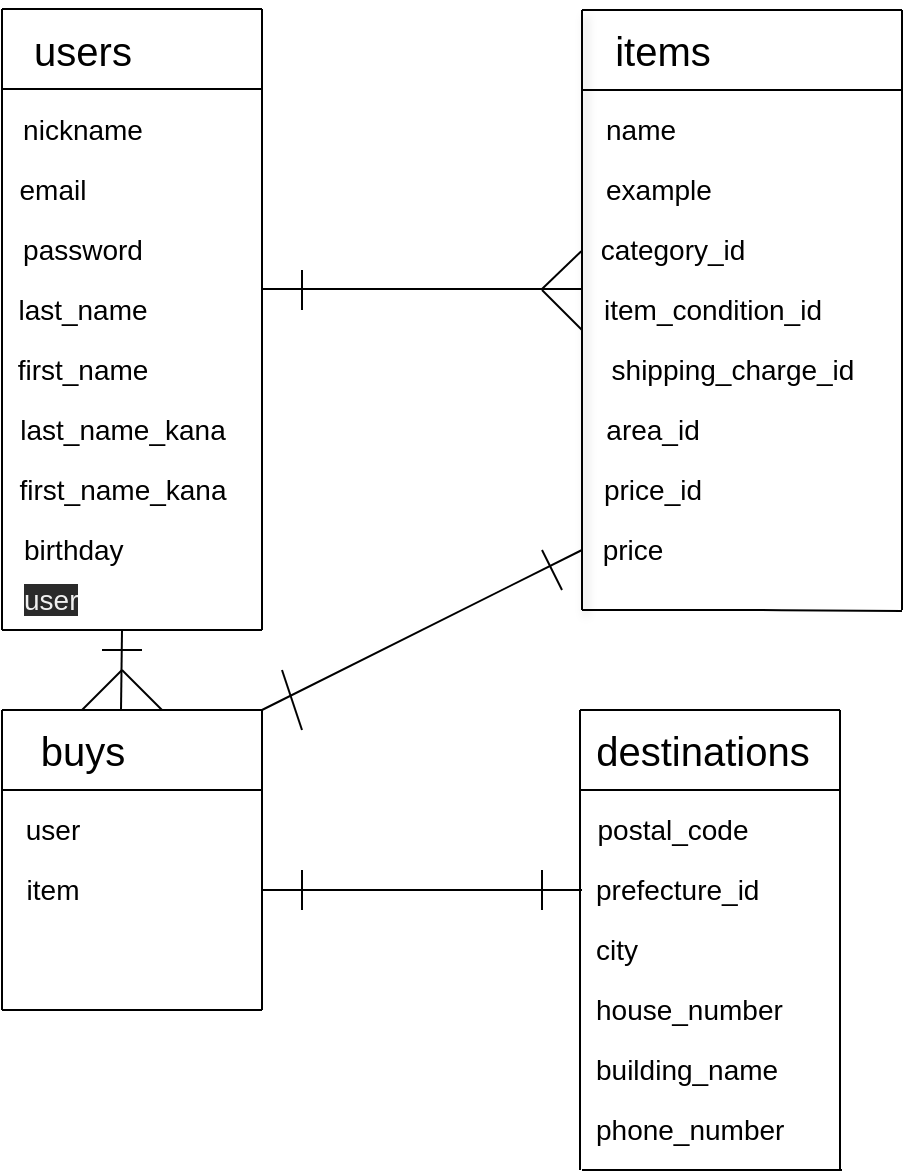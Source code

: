 <mxfile version="13.6.5">
    <diagram id="mnEV7R_YfG17GZQ83WWE" name="ページ1">
        <mxGraphModel dx="728" dy="680" grid="1" gridSize="10" guides="1" tooltips="1" connect="1" arrows="1" fold="1" page="1" pageScale="1" pageWidth="827" pageHeight="1169" math="0" shadow="0">
            <root>
                <mxCell id="0"/>
                <mxCell id="1" parent="0"/>
                <mxCell id="2" value="" style="endArrow=none;html=1;" parent="1" edge="1">
                    <mxGeometry width="50" height="50" relative="1" as="geometry">
                        <mxPoint x="110" y="119.5" as="sourcePoint"/>
                        <mxPoint x="240" y="119.5" as="targetPoint"/>
                        <Array as="points">
                            <mxPoint x="110" y="119.5"/>
                        </Array>
                    </mxGeometry>
                </mxCell>
                <mxCell id="3" value="" style="endArrow=none;html=1;" parent="1" edge="1">
                    <mxGeometry width="50" height="50" relative="1" as="geometry">
                        <mxPoint x="110" y="159.5" as="sourcePoint"/>
                        <mxPoint x="240" y="159.5" as="targetPoint"/>
                        <Array as="points">
                            <mxPoint x="110" y="159.5"/>
                        </Array>
                    </mxGeometry>
                </mxCell>
                <mxCell id="4" value="" style="endArrow=none;html=1;" parent="1" edge="1">
                    <mxGeometry width="50" height="50" relative="1" as="geometry">
                        <mxPoint x="110" y="430" as="sourcePoint"/>
                        <mxPoint x="240" y="430" as="targetPoint"/>
                        <Array as="points">
                            <mxPoint x="110" y="430"/>
                            <mxPoint x="200" y="430"/>
                        </Array>
                    </mxGeometry>
                </mxCell>
                <mxCell id="6" value="users" style="text;html=1;align=center;verticalAlign=middle;resizable=0;points=[];autosize=1;strokeWidth=1;fontSize=20;" parent="1" vertex="1">
                    <mxGeometry x="120" y="124.5" width="60" height="30" as="geometry"/>
                </mxCell>
                <mxCell id="8" value="nickname" style="text;html=1;align=center;verticalAlign=middle;resizable=0;points=[];autosize=1;strokeWidth=1;fontSize=14;" parent="1" vertex="1">
                    <mxGeometry x="110" y="169.5" width="80" height="20" as="geometry"/>
                </mxCell>
                <mxCell id="15" value="" style="endArrow=none;html=1;fontSize=20;" parent="1" edge="1">
                    <mxGeometry width="50" height="50" relative="1" as="geometry">
                        <mxPoint x="110" y="430" as="sourcePoint"/>
                        <mxPoint x="110" y="119.5" as="targetPoint"/>
                    </mxGeometry>
                </mxCell>
                <mxCell id="16" value="" style="endArrow=none;html=1;fontSize=20;" parent="1" edge="1">
                    <mxGeometry width="50" height="50" relative="1" as="geometry">
                        <mxPoint x="240" y="430" as="sourcePoint"/>
                        <mxPoint x="240" y="119.5" as="targetPoint"/>
                    </mxGeometry>
                </mxCell>
                <mxCell id="17" value="email" style="text;html=1;align=center;verticalAlign=middle;resizable=0;points=[];autosize=1;strokeWidth=1;fontSize=14;" parent="1" vertex="1">
                    <mxGeometry x="110" y="199.5" width="50" height="20" as="geometry"/>
                </mxCell>
                <mxCell id="18" value="password" style="text;html=1;align=center;verticalAlign=middle;resizable=0;points=[];autosize=1;strokeWidth=1;fontSize=14;" parent="1" vertex="1">
                    <mxGeometry x="110" y="229.5" width="80" height="20" as="geometry"/>
                </mxCell>
                <mxCell id="19" value="last_name" style="text;html=1;align=center;verticalAlign=middle;resizable=0;points=[];autosize=1;strokeWidth=1;fontSize=14;" parent="1" vertex="1">
                    <mxGeometry x="110" y="259.5" width="80" height="20" as="geometry"/>
                </mxCell>
                <mxCell id="21" value="first_name" style="text;html=1;align=center;verticalAlign=middle;resizable=0;points=[];autosize=1;strokeWidth=1;fontSize=14;" parent="1" vertex="1">
                    <mxGeometry x="110" y="289.5" width="80" height="20" as="geometry"/>
                </mxCell>
                <mxCell id="22" value="first_name_kana" style="text;html=1;align=center;verticalAlign=middle;resizable=0;points=[];autosize=1;strokeWidth=1;fontSize=14;" parent="1" vertex="1">
                    <mxGeometry x="110" y="349.5" width="120" height="20" as="geometry"/>
                </mxCell>
                <mxCell id="23" value="last_name_kana" style="text;html=1;align=center;verticalAlign=middle;resizable=0;points=[];autosize=1;strokeWidth=1;fontSize=14;" parent="1" vertex="1">
                    <mxGeometry x="110" y="319.5" width="120" height="20" as="geometry"/>
                </mxCell>
                <mxCell id="37" value="" style="endArrow=none;html=1;" parent="1" edge="1">
                    <mxGeometry width="50" height="50" relative="1" as="geometry">
                        <mxPoint x="400" y="120" as="sourcePoint"/>
                        <mxPoint x="560" y="120" as="targetPoint"/>
                        <Array as="points">
                            <mxPoint x="400" y="120"/>
                        </Array>
                    </mxGeometry>
                </mxCell>
                <mxCell id="38" value="" style="endArrow=none;html=1;" parent="1" edge="1">
                    <mxGeometry width="50" height="50" relative="1" as="geometry">
                        <mxPoint x="400" y="160" as="sourcePoint"/>
                        <mxPoint x="560" y="160" as="targetPoint"/>
                        <Array as="points">
                            <mxPoint x="400" y="160"/>
                        </Array>
                    </mxGeometry>
                </mxCell>
                <mxCell id="39" value="" style="endArrow=none;html=1;" parent="1" edge="1">
                    <mxGeometry width="50" height="50" relative="1" as="geometry">
                        <mxPoint x="400" y="420" as="sourcePoint"/>
                        <mxPoint x="560" y="420.5" as="targetPoint"/>
                        <Array as="points">
                            <mxPoint x="400" y="420"/>
                            <mxPoint x="450" y="420"/>
                            <mxPoint x="490" y="420"/>
                        </Array>
                    </mxGeometry>
                </mxCell>
                <mxCell id="40" value="items" style="text;html=1;align=center;verticalAlign=middle;resizable=0;points=[];autosize=1;strokeWidth=1;fontSize=20;" parent="1" vertex="1">
                    <mxGeometry x="410" y="125" width="60" height="30" as="geometry"/>
                </mxCell>
                <mxCell id="42" value="" style="endArrow=none;html=1;fontSize=20;shadow=1;" parent="1" edge="1">
                    <mxGeometry width="50" height="50" relative="1" as="geometry">
                        <mxPoint x="400" y="420" as="sourcePoint"/>
                        <mxPoint x="400" y="120" as="targetPoint"/>
                    </mxGeometry>
                </mxCell>
                <mxCell id="43" value="" style="endArrow=none;html=1;fontSize=20;" parent="1" edge="1">
                    <mxGeometry width="50" height="50" relative="1" as="geometry">
                        <mxPoint x="560" y="420" as="sourcePoint"/>
                        <mxPoint x="560" y="120" as="targetPoint"/>
                    </mxGeometry>
                </mxCell>
                <mxCell id="44" value="name" style="text;html=1;align=left;verticalAlign=middle;resizable=0;points=[];autosize=1;strokeWidth=1;fontSize=14;" parent="1" vertex="1">
                    <mxGeometry x="410" y="169.5" width="50" height="20" as="geometry"/>
                </mxCell>
                <mxCell id="45" value="example" style="text;html=1;align=left;verticalAlign=middle;resizable=0;points=[];autosize=1;strokeWidth=1;fontSize=14;" parent="1" vertex="1">
                    <mxGeometry x="410" y="199.5" width="70" height="20" as="geometry"/>
                </mxCell>
                <mxCell id="46" value="category_id" style="text;html=1;align=center;verticalAlign=middle;resizable=0;points=[];autosize=1;strokeWidth=1;fontSize=14;" parent="1" vertex="1">
                    <mxGeometry x="400" y="229.5" width="90" height="20" as="geometry"/>
                </mxCell>
                <mxCell id="47" value="item_condition_id" style="text;html=1;align=center;verticalAlign=middle;resizable=0;points=[];autosize=1;strokeWidth=1;fontSize=14;" parent="1" vertex="1">
                    <mxGeometry x="405" y="259.5" width="120" height="20" as="geometry"/>
                </mxCell>
                <mxCell id="48" value="area_id" style="text;html=1;align=center;verticalAlign=middle;resizable=0;points=[];autosize=1;strokeWidth=1;fontSize=14;" parent="1" vertex="1">
                    <mxGeometry x="405" y="319.5" width="60" height="20" as="geometry"/>
                </mxCell>
                <mxCell id="49" value="shipping_charge_id" style="text;html=1;align=center;verticalAlign=middle;resizable=0;points=[];autosize=1;strokeWidth=1;fontSize=14;" parent="1" vertex="1">
                    <mxGeometry x="405" y="289.5" width="140" height="20" as="geometry"/>
                </mxCell>
                <mxCell id="50" value="" style="endArrow=none;html=1;fontSize=14;" parent="1" edge="1">
                    <mxGeometry width="50" height="50" relative="1" as="geometry">
                        <mxPoint x="240" y="259.5" as="sourcePoint"/>
                        <mxPoint x="400" y="259.5" as="targetPoint"/>
                    </mxGeometry>
                </mxCell>
                <mxCell id="51" value="" style="endArrow=none;html=1;fontSize=14;entryX=-0.004;entryY=0.555;entryDx=0;entryDy=0;entryPerimeter=0;" parent="1" target="46" edge="1">
                    <mxGeometry width="50" height="50" relative="1" as="geometry">
                        <mxPoint x="380" y="259.5" as="sourcePoint"/>
                        <mxPoint x="400" y="241.5" as="targetPoint"/>
                    </mxGeometry>
                </mxCell>
                <mxCell id="52" value="" style="endArrow=none;html=1;fontSize=14;" parent="1" edge="1">
                    <mxGeometry width="50" height="50" relative="1" as="geometry">
                        <mxPoint x="400" y="280" as="sourcePoint"/>
                        <mxPoint x="380" y="260" as="targetPoint"/>
                    </mxGeometry>
                </mxCell>
                <mxCell id="53" value="" style="endArrow=none;html=1;fontSize=14;" parent="1" edge="1">
                    <mxGeometry width="50" height="50" relative="1" as="geometry">
                        <mxPoint x="260" y="270" as="sourcePoint"/>
                        <mxPoint x="260" y="250" as="targetPoint"/>
                    </mxGeometry>
                </mxCell>
                <mxCell id="54" value="" style="endArrow=none;html=1;" parent="1" edge="1">
                    <mxGeometry width="50" height="50" relative="1" as="geometry">
                        <mxPoint x="110" y="470" as="sourcePoint"/>
                        <mxPoint x="240" y="470" as="targetPoint"/>
                        <Array as="points">
                            <mxPoint x="110" y="470"/>
                        </Array>
                    </mxGeometry>
                </mxCell>
                <mxCell id="55" value="" style="endArrow=none;html=1;" parent="1" edge="1">
                    <mxGeometry width="50" height="50" relative="1" as="geometry">
                        <mxPoint x="110" y="510" as="sourcePoint"/>
                        <mxPoint x="240" y="510" as="targetPoint"/>
                        <Array as="points">
                            <mxPoint x="110" y="510"/>
                        </Array>
                    </mxGeometry>
                </mxCell>
                <mxCell id="56" value="" style="endArrow=none;html=1;" parent="1" edge="1">
                    <mxGeometry width="50" height="50" relative="1" as="geometry">
                        <mxPoint x="110" y="620" as="sourcePoint"/>
                        <mxPoint x="240" y="620" as="targetPoint"/>
                        <Array as="points">
                            <mxPoint x="110" y="620"/>
                            <mxPoint x="150" y="620"/>
                            <mxPoint x="200" y="620"/>
                        </Array>
                    </mxGeometry>
                </mxCell>
                <mxCell id="57" value="buys" style="text;html=1;align=center;verticalAlign=middle;resizable=0;points=[];autosize=1;strokeWidth=1;fontSize=20;" parent="1" vertex="1">
                    <mxGeometry x="120" y="475" width="60" height="30" as="geometry"/>
                </mxCell>
                <mxCell id="59" value="" style="endArrow=none;html=1;fontSize=20;" parent="1" edge="1">
                    <mxGeometry width="50" height="50" relative="1" as="geometry">
                        <mxPoint x="110" y="620" as="sourcePoint"/>
                        <mxPoint x="110" y="470" as="targetPoint"/>
                    </mxGeometry>
                </mxCell>
                <mxCell id="60" value="" style="endArrow=none;html=1;fontSize=20;" parent="1" edge="1">
                    <mxGeometry width="50" height="50" relative="1" as="geometry">
                        <mxPoint x="240" y="620" as="sourcePoint"/>
                        <mxPoint x="240" y="470" as="targetPoint"/>
                    </mxGeometry>
                </mxCell>
                <mxCell id="80" value="price_id" style="text;html=1;align=center;verticalAlign=middle;resizable=0;points=[];autosize=1;strokeWidth=1;fontSize=14;" parent="1" vertex="1">
                    <mxGeometry x="405" y="349.5" width="60" height="20" as="geometry"/>
                </mxCell>
                <mxCell id="81" value="" style="endArrow=none;html=1;fontSize=14;" parent="1" edge="1">
                    <mxGeometry width="50" height="50" relative="1" as="geometry">
                        <mxPoint x="169.5" y="470" as="sourcePoint"/>
                        <mxPoint x="170" y="430" as="targetPoint"/>
                    </mxGeometry>
                </mxCell>
                <mxCell id="83" value="" style="endArrow=none;html=1;fontSize=14;" parent="1" edge="1">
                    <mxGeometry width="50" height="50" relative="1" as="geometry">
                        <mxPoint x="150" y="470" as="sourcePoint"/>
                        <mxPoint x="170" y="450" as="targetPoint"/>
                    </mxGeometry>
                </mxCell>
                <mxCell id="84" value="" style="endArrow=none;html=1;fontSize=14;" parent="1" edge="1">
                    <mxGeometry width="50" height="50" relative="1" as="geometry">
                        <mxPoint x="190" y="470" as="sourcePoint"/>
                        <mxPoint x="170" y="450" as="targetPoint"/>
                    </mxGeometry>
                </mxCell>
                <mxCell id="128" value="" style="endArrow=none;html=1;" parent="1" edge="1">
                    <mxGeometry width="50" height="50" relative="1" as="geometry">
                        <mxPoint x="399" y="470" as="sourcePoint"/>
                        <mxPoint x="529" y="470" as="targetPoint"/>
                        <Array as="points">
                            <mxPoint x="399" y="470"/>
                        </Array>
                    </mxGeometry>
                </mxCell>
                <mxCell id="129" value="" style="endArrow=none;html=1;" parent="1" edge="1">
                    <mxGeometry width="50" height="50" relative="1" as="geometry">
                        <mxPoint x="399" y="510" as="sourcePoint"/>
                        <mxPoint x="529" y="510" as="targetPoint"/>
                        <Array as="points">
                            <mxPoint x="399" y="510"/>
                        </Array>
                    </mxGeometry>
                </mxCell>
                <mxCell id="130" value="" style="endArrow=none;html=1;" parent="1" edge="1">
                    <mxGeometry width="50" height="50" relative="1" as="geometry">
                        <mxPoint x="400" y="700" as="sourcePoint"/>
                        <mxPoint x="530" y="700" as="targetPoint"/>
                        <Array as="points">
                            <mxPoint x="400" y="700"/>
                            <mxPoint x="450" y="700"/>
                            <mxPoint x="490" y="700"/>
                        </Array>
                    </mxGeometry>
                </mxCell>
                <mxCell id="131" value="destinations" style="text;html=1;align=center;verticalAlign=middle;resizable=0;points=[];autosize=1;strokeWidth=1;fontSize=20;" parent="1" vertex="1">
                    <mxGeometry x="400" y="475" width="120" height="30" as="geometry"/>
                </mxCell>
                <mxCell id="132" value="postal_code" style="text;html=1;align=center;verticalAlign=middle;resizable=0;points=[];autosize=1;strokeWidth=1;fontSize=14;" parent="1" vertex="1">
                    <mxGeometry x="400" y="520" width="90" height="20" as="geometry"/>
                </mxCell>
                <mxCell id="133" value="" style="endArrow=none;html=1;fontSize=20;" parent="1" edge="1">
                    <mxGeometry width="50" height="50" relative="1" as="geometry">
                        <mxPoint x="399" y="700" as="sourcePoint"/>
                        <mxPoint x="399" y="470" as="targetPoint"/>
                    </mxGeometry>
                </mxCell>
                <mxCell id="134" value="" style="endArrow=none;html=1;fontSize=20;" parent="1" edge="1">
                    <mxGeometry width="50" height="50" relative="1" as="geometry">
                        <mxPoint x="529" y="700" as="sourcePoint"/>
                        <mxPoint x="529" y="470" as="targetPoint"/>
                    </mxGeometry>
                </mxCell>
                <mxCell id="135" value="prefecture_id" style="text;html=1;align=left;verticalAlign=middle;resizable=0;points=[];autosize=1;strokeWidth=1;fontSize=14;labelPosition=center;verticalLabelPosition=middle;" parent="1" vertex="1">
                    <mxGeometry x="405" y="550" width="100" height="20" as="geometry"/>
                </mxCell>
                <mxCell id="136" value="city" style="text;html=1;align=left;verticalAlign=middle;resizable=0;points=[];autosize=1;strokeWidth=1;fontSize=14;labelPosition=center;verticalLabelPosition=middle;" parent="1" vertex="1">
                    <mxGeometry x="405" y="579.5" width="40" height="20" as="geometry"/>
                </mxCell>
                <mxCell id="137" value="house_number" style="text;html=1;align=left;verticalAlign=middle;resizable=0;points=[];autosize=1;strokeWidth=1;fontSize=14;labelPosition=center;verticalLabelPosition=middle;" parent="1" vertex="1">
                    <mxGeometry x="405" y="609.5" width="110" height="20" as="geometry"/>
                </mxCell>
                <mxCell id="138" value="building_name" style="text;html=1;align=left;verticalAlign=middle;resizable=0;points=[];autosize=1;strokeWidth=1;fontSize=14;labelPosition=center;verticalLabelPosition=middle;" parent="1" vertex="1">
                    <mxGeometry x="405" y="639.5" width="110" height="20" as="geometry"/>
                </mxCell>
                <mxCell id="140" value="phone_number" style="text;html=1;align=left;verticalAlign=middle;resizable=0;points=[];autosize=1;strokeWidth=1;fontSize=14;labelPosition=center;verticalLabelPosition=middle;" parent="1" vertex="1">
                    <mxGeometry x="405" y="669.5" width="110" height="20" as="geometry"/>
                </mxCell>
                <mxCell id="142" value="" style="endArrow=none;html=1;fontSize=14;" parent="1" edge="1">
                    <mxGeometry width="50" height="50" relative="1" as="geometry">
                        <mxPoint x="240" y="560" as="sourcePoint"/>
                        <mxPoint x="400" y="560" as="targetPoint"/>
                    </mxGeometry>
                </mxCell>
                <mxCell id="143" value="" style="endArrow=none;html=1;fontSize=14;" parent="1" edge="1">
                    <mxGeometry width="50" height="50" relative="1" as="geometry">
                        <mxPoint x="380" y="570" as="sourcePoint"/>
                        <mxPoint x="380" y="550" as="targetPoint"/>
                    </mxGeometry>
                </mxCell>
                <mxCell id="144" value="" style="endArrow=none;html=1;fontSize=14;" parent="1" edge="1">
                    <mxGeometry width="50" height="50" relative="1" as="geometry">
                        <mxPoint x="260" y="570" as="sourcePoint"/>
                        <mxPoint x="260" y="550" as="targetPoint"/>
                    </mxGeometry>
                </mxCell>
                <mxCell id="145" value="" style="endArrow=none;html=1;fontSize=14;" parent="1" edge="1">
                    <mxGeometry width="50" height="50" relative="1" as="geometry">
                        <mxPoint x="240" y="470" as="sourcePoint"/>
                        <mxPoint x="400" y="390" as="targetPoint"/>
                    </mxGeometry>
                </mxCell>
                <mxCell id="146" value="" style="endArrow=none;html=1;fontSize=14;" parent="1" edge="1">
                    <mxGeometry width="50" height="50" relative="1" as="geometry">
                        <mxPoint x="390" y="410" as="sourcePoint"/>
                        <mxPoint x="380" y="390" as="targetPoint"/>
                    </mxGeometry>
                </mxCell>
                <mxCell id="147" value="" style="endArrow=none;html=1;fontSize=14;" parent="1" edge="1">
                    <mxGeometry width="50" height="50" relative="1" as="geometry">
                        <mxPoint x="260" y="480" as="sourcePoint"/>
                        <mxPoint x="250" y="450" as="targetPoint"/>
                    </mxGeometry>
                </mxCell>
                <mxCell id="148" value="birthday" style="text;html=1;align=left;verticalAlign=middle;resizable=0;points=[];autosize=1;strokeWidth=1;fontSize=14;" parent="1" vertex="1">
                    <mxGeometry x="119" y="380" width="70" height="20" as="geometry"/>
                </mxCell>
                <mxCell id="150" value="" style="endArrow=none;html=1;fontSize=14;" parent="1" edge="1">
                    <mxGeometry width="50" height="50" relative="1" as="geometry">
                        <mxPoint x="160" y="440" as="sourcePoint"/>
                        <mxPoint x="180" y="440" as="targetPoint"/>
                    </mxGeometry>
                </mxCell>
                <mxCell id="151" value="user" style="text;html=1;align=center;verticalAlign=middle;resizable=0;points=[];autosize=1;fontSize=14;" parent="1" vertex="1">
                    <mxGeometry x="115" y="520" width="40" height="20" as="geometry"/>
                </mxCell>
                <mxCell id="152" value="item" style="text;html=1;align=center;verticalAlign=middle;resizable=0;points=[];autosize=1;fontSize=14;" parent="1" vertex="1">
                    <mxGeometry x="115" y="550" width="40" height="20" as="geometry"/>
                </mxCell>
                <mxCell id="153" value="&lt;meta charset=&quot;utf-8&quot;&gt;&lt;span style=&quot;color: rgb(240, 240, 240); font-family: helvetica; font-size: 14px; font-style: normal; font-weight: 400; letter-spacing: normal; text-align: center; text-indent: 0px; text-transform: none; word-spacing: 0px; background-color: rgb(42, 42, 42); display: inline; float: none;&quot;&gt;user&lt;/span&gt;" style="text;whiteSpace=wrap;html=1;fontSize=14;" parent="1" vertex="1">
                    <mxGeometry x="119" y="400" width="50" height="30" as="geometry"/>
                </mxCell>
                <mxCell id="155" value="price" style="text;html=1;align=center;verticalAlign=middle;resizable=0;points=[];autosize=1;strokeWidth=1;fontSize=14;" parent="1" vertex="1">
                    <mxGeometry x="400" y="380" width="50" height="20" as="geometry"/>
                </mxCell>
            </root>
        </mxGraphModel>
    </diagram>
</mxfile>